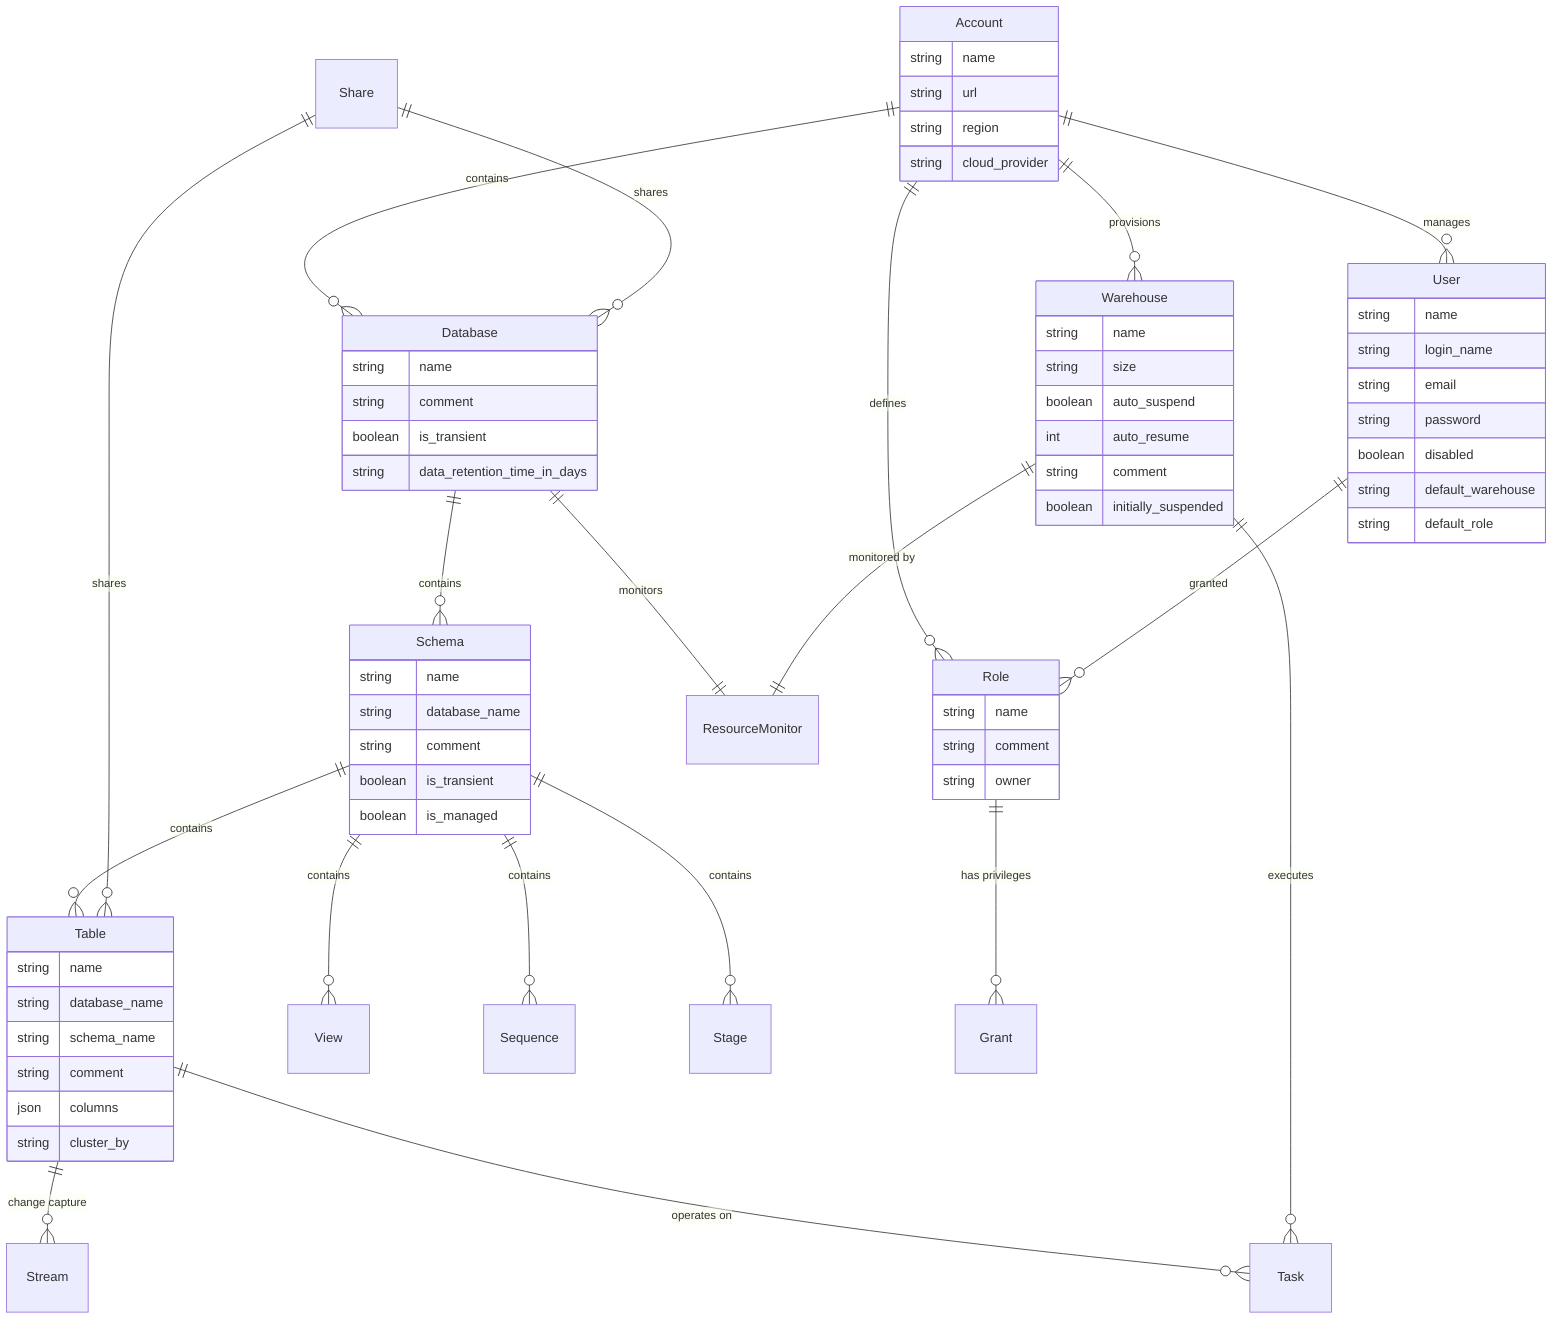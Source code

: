 erDiagram
    Account ||--o{ Database : contains
    Account ||--o{ User : manages
    Account ||--o{ Role : defines
    Account ||--o{ Warehouse : provisions
    
    Database ||--o{ Schema : contains
    Database ||--|| ResourceMonitor : monitors
    
    Schema ||--o{ Table : contains
    Schema ||--o{ View : contains
    Schema ||--o{ Sequence : contains
    Schema ||--o{ Stage : contains
    
    Table ||--o{ Stream : "change capture"
    Table ||--o{ Task : "operates on"
    
    User ||--o{ Role : "granted"
    Role ||--o{ Grant : "has privileges"
    
    Warehouse ||--|| ResourceMonitor : "monitored by"
    Warehouse ||--o{ Task : "executes"
    
    Share ||--o{ Database : "shares"
    Share ||--o{ Table : "shares"
    
    Account {
        string name
        string url
        string region
        string cloud_provider
    }
    
    Database {
        string name
        string comment
        boolean is_transient
        string data_retention_time_in_days
    }
    
    Schema {
        string name
        string database_name
        string comment
        boolean is_transient
        boolean is_managed
    }
    
    Table {
        string name
        string database_name
        string schema_name
        string comment
        json columns
        string cluster_by
    }
    
    User {
        string name
        string login_name
        string email
        string password
        boolean disabled
        string default_warehouse
        string default_role
    }
    
    Role {
        string name
        string comment
        string owner
    }
    
    Warehouse {
        string name
        string size
        boolean auto_suspend
        int auto_resume
        string comment
        boolean initially_suspended
    }